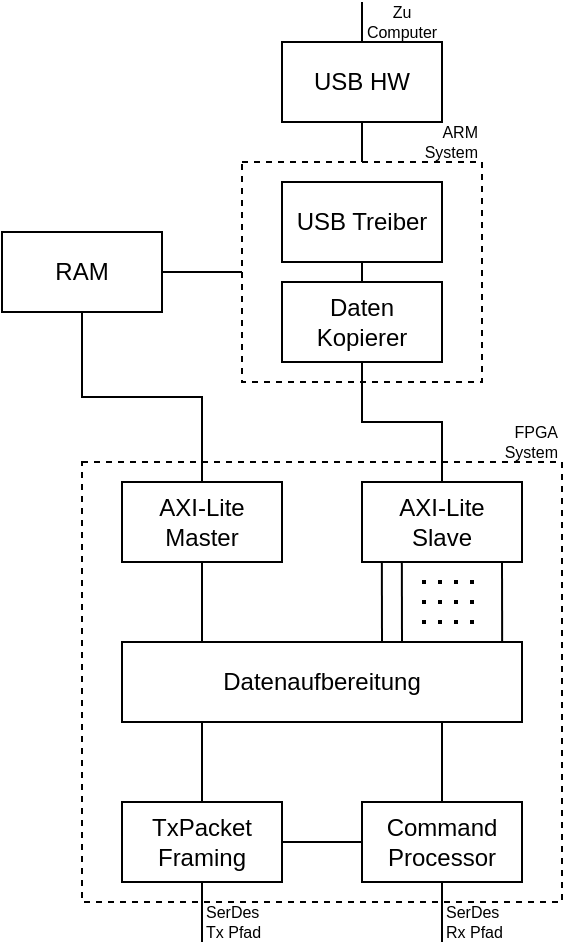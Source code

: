<mxfile version="13.4.5" type="device"><diagram id="CHHyGbn57OisPSffUT16" name="Page-1"><mxGraphModel dx="952" dy="553" grid="1" gridSize="10" guides="1" tooltips="1" connect="1" arrows="1" fold="1" page="1" pageScale="1" pageWidth="850" pageHeight="1100" math="0" shadow="0"><root><mxCell id="0"/><mxCell id="1" parent="0"/><mxCell id="mmvKwMyByjTmxanJWa94-35" value="" style="rounded=0;whiteSpace=wrap;html=1;strokeWidth=1;fontSize=8;align=center;dashed=1;" parent="1" vertex="1"><mxGeometry x="260" y="350" width="240" height="220" as="geometry"/></mxCell><mxCell id="mmvKwMyByjTmxanJWa94-7" style="edgeStyle=orthogonalEdgeStyle;rounded=0;orthogonalLoop=1;jettySize=auto;html=1;exitX=0.5;exitY=1;exitDx=0;exitDy=0;entryX=0.5;entryY=0;entryDx=0;entryDy=0;endArrow=none;endFill=0;" parent="1" source="mmvKwMyByjTmxanJWa94-1" target="mmvKwMyByjTmxanJWa94-3" edge="1"><mxGeometry relative="1" as="geometry"/></mxCell><mxCell id="mmvKwMyByjTmxanJWa94-31" style="edgeStyle=orthogonalEdgeStyle;rounded=0;orthogonalLoop=1;jettySize=auto;html=1;exitX=0.5;exitY=0;exitDx=0;exitDy=0;endArrow=none;endFill=0;fontSize=8;entryX=0;entryY=0;entryDx=0;entryDy=0;" parent="1" source="mmvKwMyByjTmxanJWa94-1" target="mmvKwMyByjTmxanJWa94-34" edge="1"><mxGeometry relative="1" as="geometry"><mxPoint x="400" y="130" as="targetPoint"/></mxGeometry></mxCell><mxCell id="mmvKwMyByjTmxanJWa94-1" value="USB HW" style="rounded=0;whiteSpace=wrap;html=1;" parent="1" vertex="1"><mxGeometry x="360" y="140" width="80" height="40" as="geometry"/></mxCell><mxCell id="mmvKwMyByjTmxanJWa94-2" value="" style="rounded=0;whiteSpace=wrap;html=1;dashed=1;" parent="1" vertex="1"><mxGeometry x="340" y="200" width="120" height="110" as="geometry"/></mxCell><mxCell id="mmvKwMyByjTmxanJWa94-8" style="edgeStyle=orthogonalEdgeStyle;rounded=0;orthogonalLoop=1;jettySize=auto;html=1;exitX=0.5;exitY=1;exitDx=0;exitDy=0;entryX=0.5;entryY=0;entryDx=0;entryDy=0;endArrow=none;endFill=0;" parent="1" source="mmvKwMyByjTmxanJWa94-3" target="mmvKwMyByjTmxanJWa94-4" edge="1"><mxGeometry relative="1" as="geometry"/></mxCell><mxCell id="mmvKwMyByjTmxanJWa94-3" value="USB Treiber" style="rounded=0;whiteSpace=wrap;html=1;" parent="1" vertex="1"><mxGeometry x="360" y="210" width="80" height="40" as="geometry"/></mxCell><mxCell id="mmvKwMyByjTmxanJWa94-12" style="edgeStyle=orthogonalEdgeStyle;rounded=0;orthogonalLoop=1;jettySize=auto;html=1;exitX=0.5;exitY=1;exitDx=0;exitDy=0;entryX=0.5;entryY=0;entryDx=0;entryDy=0;endArrow=none;endFill=0;" parent="1" source="mmvKwMyByjTmxanJWa94-4" target="mmvKwMyByjTmxanJWa94-10" edge="1"><mxGeometry relative="1" as="geometry"/></mxCell><mxCell id="mmvKwMyByjTmxanJWa94-4" value="Daten Kopierer" style="rounded=0;whiteSpace=wrap;html=1;" parent="1" vertex="1"><mxGeometry x="360" y="260" width="80" height="40" as="geometry"/></mxCell><mxCell id="mmvKwMyByjTmxanJWa94-6" style="edgeStyle=orthogonalEdgeStyle;rounded=0;orthogonalLoop=1;jettySize=auto;html=1;exitX=1;exitY=0.5;exitDx=0;exitDy=0;entryX=0;entryY=0.5;entryDx=0;entryDy=0;endArrow=none;endFill=0;" parent="1" source="mmvKwMyByjTmxanJWa94-5" target="mmvKwMyByjTmxanJWa94-2" edge="1"><mxGeometry relative="1" as="geometry"/></mxCell><mxCell id="mmvKwMyByjTmxanJWa94-5" value="RAM" style="rounded=0;whiteSpace=wrap;html=1;" parent="1" vertex="1"><mxGeometry x="220" y="235" width="80" height="40" as="geometry"/></mxCell><mxCell id="mmvKwMyByjTmxanJWa94-11" style="edgeStyle=orthogonalEdgeStyle;rounded=0;orthogonalLoop=1;jettySize=auto;html=1;exitX=0.5;exitY=0;exitDx=0;exitDy=0;entryX=0.5;entryY=1;entryDx=0;entryDy=0;endArrow=none;endFill=0;" parent="1" source="mmvKwMyByjTmxanJWa94-9" target="mmvKwMyByjTmxanJWa94-5" edge="1"><mxGeometry relative="1" as="geometry"/></mxCell><mxCell id="mmvKwMyByjTmxanJWa94-21" style="edgeStyle=orthogonalEdgeStyle;rounded=0;orthogonalLoop=1;jettySize=auto;html=1;exitX=0.5;exitY=1;exitDx=0;exitDy=0;entryX=0.2;entryY=0;entryDx=0;entryDy=0;entryPerimeter=0;endArrow=none;endFill=0;" parent="1" source="mmvKwMyByjTmxanJWa94-9" target="mmvKwMyByjTmxanJWa94-13" edge="1"><mxGeometry relative="1" as="geometry"/></mxCell><mxCell id="mmvKwMyByjTmxanJWa94-9" value="AXI-Lite Master" style="rounded=0;whiteSpace=wrap;html=1;" parent="1" vertex="1"><mxGeometry x="280" y="360" width="80" height="40" as="geometry"/></mxCell><mxCell id="mmvKwMyByjTmxanJWa94-10" value="AXI-Lite&lt;br&gt;Slave" style="rounded=0;whiteSpace=wrap;html=1;" parent="1" vertex="1"><mxGeometry x="400" y="360" width="80" height="40" as="geometry"/></mxCell><mxCell id="mmvKwMyByjTmxanJWa94-13" value="Datenaufbereitung" style="rounded=0;whiteSpace=wrap;html=1;" parent="1" vertex="1"><mxGeometry x="280" y="440" width="200" height="40" as="geometry"/></mxCell><mxCell id="mmvKwMyByjTmxanJWa94-15" value="" style="endArrow=none;html=1;entryX=0.124;entryY=0.99;entryDx=0;entryDy=0;entryPerimeter=0;exitX=0.65;exitY=0;exitDx=0;exitDy=0;exitPerimeter=0;" parent="1" source="mmvKwMyByjTmxanJWa94-13" target="mmvKwMyByjTmxanJWa94-10" edge="1"><mxGeometry width="50" height="50" relative="1" as="geometry"><mxPoint x="410" y="440" as="sourcePoint"/><mxPoint x="450" y="400" as="targetPoint"/></mxGeometry></mxCell><mxCell id="mmvKwMyByjTmxanJWa94-16" value="" style="endArrow=none;html=1;entryX=0.124;entryY=0.99;entryDx=0;entryDy=0;entryPerimeter=0;exitX=0.65;exitY=0;exitDx=0;exitDy=0;exitPerimeter=0;" parent="1" edge="1"><mxGeometry width="50" height="50" relative="1" as="geometry"><mxPoint x="420" y="440.4" as="sourcePoint"/><mxPoint x="419.92" y="400" as="targetPoint"/></mxGeometry></mxCell><mxCell id="mmvKwMyByjTmxanJWa94-17" value="" style="endArrow=none;html=1;entryX=0.124;entryY=0.99;entryDx=0;entryDy=0;entryPerimeter=0;exitX=0.65;exitY=0;exitDx=0;exitDy=0;exitPerimeter=0;" parent="1" edge="1"><mxGeometry width="50" height="50" relative="1" as="geometry"><mxPoint x="470.08" y="440.4" as="sourcePoint"/><mxPoint x="470.0" y="400" as="targetPoint"/></mxGeometry></mxCell><mxCell id="mmvKwMyByjTmxanJWa94-18" value="" style="endArrow=none;dashed=1;html=1;dashPattern=1 3;strokeWidth=2;" parent="1" edge="1"><mxGeometry width="50" height="50" relative="1" as="geometry"><mxPoint x="430" y="410" as="sourcePoint"/><mxPoint x="460" y="410" as="targetPoint"/></mxGeometry></mxCell><mxCell id="mmvKwMyByjTmxanJWa94-19" value="" style="endArrow=none;dashed=1;html=1;dashPattern=1 3;strokeWidth=2;" parent="1" edge="1"><mxGeometry width="50" height="50" relative="1" as="geometry"><mxPoint x="430" y="420" as="sourcePoint"/><mxPoint x="460" y="420" as="targetPoint"/></mxGeometry></mxCell><mxCell id="mmvKwMyByjTmxanJWa94-20" value="" style="endArrow=none;dashed=1;html=1;dashPattern=1 3;strokeWidth=2;" parent="1" edge="1"><mxGeometry width="50" height="50" relative="1" as="geometry"><mxPoint x="430" y="430" as="sourcePoint"/><mxPoint x="460" y="430" as="targetPoint"/><Array as="points"><mxPoint x="430" y="430"/></Array></mxGeometry></mxCell><mxCell id="mmvKwMyByjTmxanJWa94-24" style="edgeStyle=orthogonalEdgeStyle;rounded=0;orthogonalLoop=1;jettySize=auto;html=1;exitX=1;exitY=0.5;exitDx=0;exitDy=0;entryX=0;entryY=0.5;entryDx=0;entryDy=0;endArrow=none;endFill=0;" parent="1" source="mmvKwMyByjTmxanJWa94-22" target="mmvKwMyByjTmxanJWa94-23" edge="1"><mxGeometry relative="1" as="geometry"/></mxCell><mxCell id="mmvKwMyByjTmxanJWa94-25" style="edgeStyle=orthogonalEdgeStyle;rounded=0;orthogonalLoop=1;jettySize=auto;html=1;exitX=0.5;exitY=0;exitDx=0;exitDy=0;endArrow=none;endFill=0;" parent="1" source="mmvKwMyByjTmxanJWa94-22" edge="1"><mxGeometry relative="1" as="geometry"><mxPoint x="320" y="480" as="targetPoint"/><Array as="points"><mxPoint x="320" y="480"/><mxPoint x="320" y="480"/></Array></mxGeometry></mxCell><mxCell id="mmvKwMyByjTmxanJWa94-36" style="edgeStyle=orthogonalEdgeStyle;rounded=0;orthogonalLoop=1;jettySize=auto;html=1;exitX=0.5;exitY=1;exitDx=0;exitDy=0;entryX=0;entryY=1;entryDx=0;entryDy=0;endArrow=none;endFill=0;fontSize=8;" parent="1" source="mmvKwMyByjTmxanJWa94-22" target="mmvKwMyByjTmxanJWa94-29" edge="1"><mxGeometry relative="1" as="geometry"/></mxCell><mxCell id="mmvKwMyByjTmxanJWa94-22" value="TxPacket&lt;br&gt;Framing" style="rounded=0;whiteSpace=wrap;html=1;" parent="1" vertex="1"><mxGeometry x="280" y="520" width="80" height="40" as="geometry"/></mxCell><mxCell id="mmvKwMyByjTmxanJWa94-26" style="edgeStyle=orthogonalEdgeStyle;rounded=0;orthogonalLoop=1;jettySize=auto;html=1;exitX=0.5;exitY=0;exitDx=0;exitDy=0;endArrow=none;endFill=0;entryX=0.8;entryY=1;entryDx=0;entryDy=0;entryPerimeter=0;" parent="1" source="mmvKwMyByjTmxanJWa94-23" target="mmvKwMyByjTmxanJWa94-13" edge="1"><mxGeometry relative="1" as="geometry"><mxPoint x="440" y="490" as="targetPoint"/><Array as="points"/></mxGeometry></mxCell><mxCell id="mmvKwMyByjTmxanJWa94-27" style="edgeStyle=orthogonalEdgeStyle;rounded=0;orthogonalLoop=1;jettySize=auto;html=1;exitX=0.5;exitY=1;exitDx=0;exitDy=0;endArrow=none;endFill=0;entryX=0;entryY=1;entryDx=0;entryDy=0;" parent="1" source="mmvKwMyByjTmxanJWa94-23" target="mmvKwMyByjTmxanJWa94-28" edge="1"><mxGeometry relative="1" as="geometry"><mxPoint x="440.023" y="580" as="targetPoint"/><Array as="points"><mxPoint x="440" y="590"/><mxPoint x="440" y="590"/></Array></mxGeometry></mxCell><mxCell id="mmvKwMyByjTmxanJWa94-23" value="Command&lt;br&gt;Processor" style="rounded=0;whiteSpace=wrap;html=1;" parent="1" vertex="1"><mxGeometry x="400" y="520" width="80" height="40" as="geometry"/></mxCell><mxCell id="mmvKwMyByjTmxanJWa94-28" value="&lt;font style=&quot;font-size: 8px&quot;&gt;SerDes&lt;br style=&quot;font-size: 8px&quot;&gt;Rx Pfad&lt;/font&gt;" style="text;html=1;strokeColor=none;fillColor=none;align=left;verticalAlign=middle;whiteSpace=wrap;rounded=0;perimeterSpacing=0;spacing=2;strokeWidth=1;fontSize=8;" parent="1" vertex="1"><mxGeometry x="440" y="570" width="40" height="20" as="geometry"/></mxCell><mxCell id="mmvKwMyByjTmxanJWa94-29" value="&lt;font style=&quot;font-size: 8px&quot;&gt;SerDes&lt;br style=&quot;font-size: 8px&quot;&gt;Tx Pfad&lt;/font&gt;" style="text;html=1;strokeColor=none;fillColor=none;align=left;verticalAlign=middle;whiteSpace=wrap;rounded=0;perimeterSpacing=0;spacing=2;strokeWidth=1;fontSize=8;" parent="1" vertex="1"><mxGeometry x="320" y="570" width="30" height="20" as="geometry"/></mxCell><mxCell id="mmvKwMyByjTmxanJWa94-34" value="Zu Computer" style="text;html=1;strokeColor=none;fillColor=none;align=center;verticalAlign=middle;whiteSpace=wrap;rounded=0;fontSize=8;" parent="1" vertex="1"><mxGeometry x="400" y="120" width="40" height="20" as="geometry"/></mxCell><mxCell id="mmvKwMyByjTmxanJWa94-37" value="FPGA&lt;br&gt;System" style="text;html=1;strokeColor=none;fillColor=none;align=right;verticalAlign=middle;whiteSpace=wrap;rounded=0;dashed=1;fontSize=8;" parent="1" vertex="1"><mxGeometry x="460" y="330" width="40" height="20" as="geometry"/></mxCell><mxCell id="mmvKwMyByjTmxanJWa94-38" value="ARM&lt;br&gt;System" style="text;html=1;strokeColor=none;fillColor=none;align=right;verticalAlign=middle;whiteSpace=wrap;rounded=0;dashed=1;fontSize=8;" parent="1" vertex="1"><mxGeometry x="420" y="180" width="40" height="20" as="geometry"/></mxCell></root></mxGraphModel></diagram></mxfile>